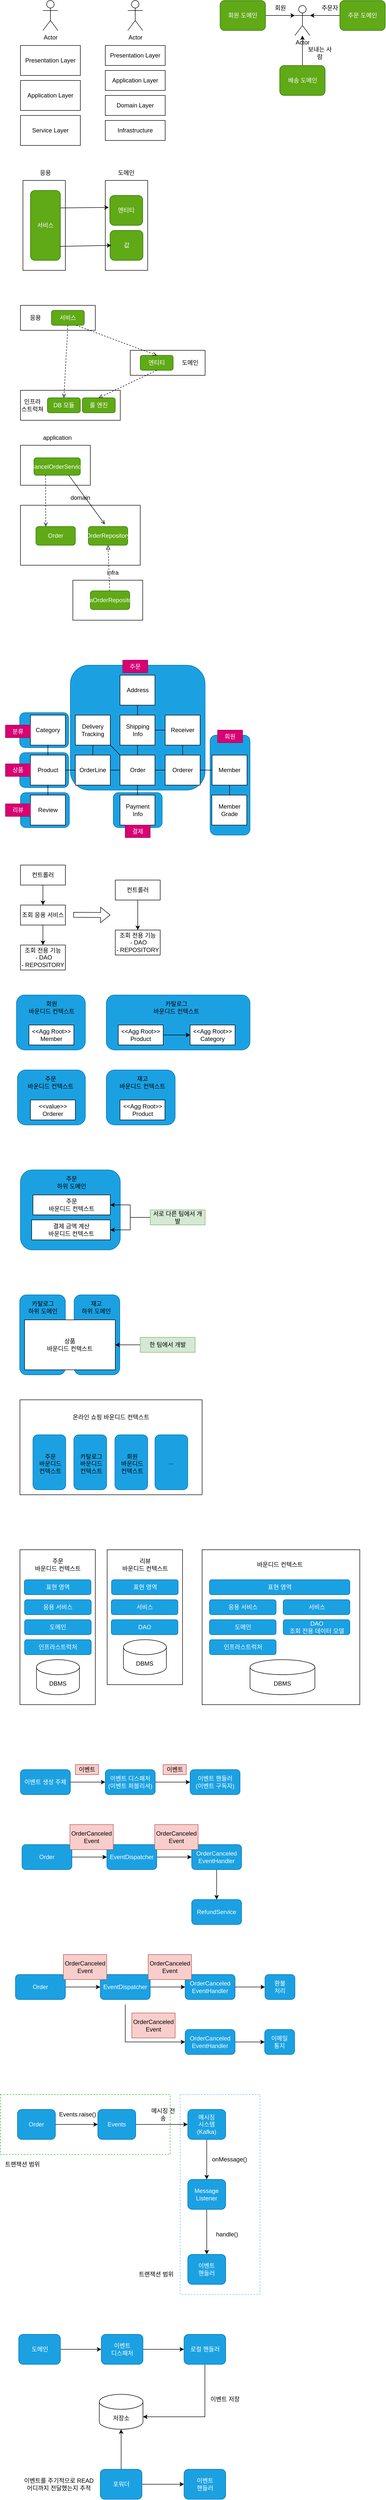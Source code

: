 <mxfile version="21.6.8" type="github">
  <diagram name="페이지-1" id="Y4-RYcunbu9aRbEV_naR">
    <mxGraphModel dx="748" dy="689" grid="1" gridSize="10" guides="1" tooltips="1" connect="1" arrows="1" fold="1" page="1" pageScale="1" pageWidth="827" pageHeight="1169" math="0" shadow="0">
      <root>
        <mxCell id="0" />
        <mxCell id="1" parent="0" />
        <mxCell id="_smx-A8lJI-glC0TWi5C-74" value="" style="rounded=1;whiteSpace=wrap;html=1;fillColor=#1ba1e2;fontColor=#ffffff;strokeColor=#006EAF;" parent="1" vertex="1">
          <mxGeometry x="50" y="1625" width="98" height="70" as="geometry" />
        </mxCell>
        <mxCell id="_smx-A8lJI-glC0TWi5C-73" value="" style="rounded=1;whiteSpace=wrap;html=1;fillColor=#1ba1e2;fontColor=#ffffff;strokeColor=#006EAF;" parent="1" vertex="1">
          <mxGeometry x="48.5" y="1545" width="98" height="70" as="geometry" />
        </mxCell>
        <mxCell id="_smx-A8lJI-glC0TWi5C-72" value="" style="rounded=1;whiteSpace=wrap;html=1;fillColor=#1ba1e2;fontColor=#ffffff;strokeColor=#006EAF;" parent="1" vertex="1">
          <mxGeometry x="48.5" y="1465" width="98" height="70" as="geometry" />
        </mxCell>
        <mxCell id="_smx-A8lJI-glC0TWi5C-71" value="" style="rounded=1;whiteSpace=wrap;html=1;fillColor=#1ba1e2;fontColor=#ffffff;strokeColor=#006EAF;" parent="1" vertex="1">
          <mxGeometry x="236" y="1625" width="98" height="70" as="geometry" />
        </mxCell>
        <mxCell id="_smx-A8lJI-glC0TWi5C-70" value="" style="rounded=1;whiteSpace=wrap;html=1;fillColor=#1ba1e2;fontColor=#ffffff;strokeColor=#006EAF;" parent="1" vertex="1">
          <mxGeometry x="430" y="1510" width="80" height="200" as="geometry" />
        </mxCell>
        <mxCell id="QpR7jnTuusSYjtvRaTHo-1" value="Presentation Layer" style="rounded=0;whiteSpace=wrap;html=1;" parent="1" vertex="1">
          <mxGeometry x="50" y="130" width="120" height="60" as="geometry" />
        </mxCell>
        <mxCell id="QpR7jnTuusSYjtvRaTHo-2" value="Application Layer" style="rounded=0;whiteSpace=wrap;html=1;" parent="1" vertex="1">
          <mxGeometry x="50" y="200" width="120" height="60" as="geometry" />
        </mxCell>
        <mxCell id="QpR7jnTuusSYjtvRaTHo-3" value="Service Layer" style="rounded=0;whiteSpace=wrap;html=1;" parent="1" vertex="1">
          <mxGeometry x="50" y="270" width="120" height="60" as="geometry" />
        </mxCell>
        <mxCell id="QpR7jnTuusSYjtvRaTHo-5" value="Actor" style="shape=umlActor;verticalLabelPosition=bottom;verticalAlign=top;html=1;outlineConnect=0;" parent="1" vertex="1">
          <mxGeometry x="95" y="40" width="30" height="60" as="geometry" />
        </mxCell>
        <mxCell id="QpR7jnTuusSYjtvRaTHo-8" value="Presentation Layer" style="rounded=0;whiteSpace=wrap;html=1;" parent="1" vertex="1">
          <mxGeometry x="220" y="130" width="120" height="40" as="geometry" />
        </mxCell>
        <mxCell id="QpR7jnTuusSYjtvRaTHo-9" value="Application Layer" style="rounded=0;whiteSpace=wrap;html=1;" parent="1" vertex="1">
          <mxGeometry x="220" y="180" width="120" height="40" as="geometry" />
        </mxCell>
        <mxCell id="QpR7jnTuusSYjtvRaTHo-10" value="Domain Layer" style="rounded=0;whiteSpace=wrap;html=1;" parent="1" vertex="1">
          <mxGeometry x="220" y="230" width="120" height="40" as="geometry" />
        </mxCell>
        <mxCell id="QpR7jnTuusSYjtvRaTHo-12" value="Actor" style="shape=umlActor;verticalLabelPosition=bottom;verticalAlign=top;html=1;outlineConnect=0;" parent="1" vertex="1">
          <mxGeometry x="265" y="40" width="30" height="60" as="geometry" />
        </mxCell>
        <mxCell id="QpR7jnTuusSYjtvRaTHo-13" value="Infrastructure" style="rounded=0;whiteSpace=wrap;html=1;" parent="1" vertex="1">
          <mxGeometry x="220" y="280" width="120" height="40" as="geometry" />
        </mxCell>
        <mxCell id="_smx-A8lJI-glC0TWi5C-1" value="" style="rounded=0;whiteSpace=wrap;html=1;" parent="1" vertex="1">
          <mxGeometry x="55" y="400" width="85" height="180" as="geometry" />
        </mxCell>
        <mxCell id="_smx-A8lJI-glC0TWi5C-2" value="" style="rounded=0;whiteSpace=wrap;html=1;" parent="1" vertex="1">
          <mxGeometry x="220" y="400" width="85" height="180" as="geometry" />
        </mxCell>
        <mxCell id="_smx-A8lJI-glC0TWi5C-3" value="서비스" style="rounded=1;whiteSpace=wrap;html=1;fillColor=#60a917;fontColor=#ffffff;strokeColor=#2D7600;" parent="1" vertex="1">
          <mxGeometry x="70" y="420" width="60" height="140" as="geometry" />
        </mxCell>
        <mxCell id="_smx-A8lJI-glC0TWi5C-4" value="엔티티" style="rounded=1;whiteSpace=wrap;html=1;fillColor=#60a917;fontColor=#ffffff;strokeColor=#2D7600;" parent="1" vertex="1">
          <mxGeometry x="229" y="430" width="66" height="60" as="geometry" />
        </mxCell>
        <mxCell id="_smx-A8lJI-glC0TWi5C-5" value="값" style="rounded=1;whiteSpace=wrap;html=1;fillColor=#60a917;fontColor=#ffffff;strokeColor=#2D7600;" parent="1" vertex="1">
          <mxGeometry x="229.5" y="500" width="66" height="60" as="geometry" />
        </mxCell>
        <mxCell id="_smx-A8lJI-glC0TWi5C-6" value="응용" style="text;html=1;strokeColor=none;fillColor=none;align=center;verticalAlign=middle;whiteSpace=wrap;rounded=0;" parent="1" vertex="1">
          <mxGeometry x="70" y="370" width="60" height="30" as="geometry" />
        </mxCell>
        <mxCell id="_smx-A8lJI-glC0TWi5C-7" value="도메인" style="text;html=1;strokeColor=none;fillColor=none;align=center;verticalAlign=middle;whiteSpace=wrap;rounded=0;" parent="1" vertex="1">
          <mxGeometry x="232" y="370" width="60" height="30" as="geometry" />
        </mxCell>
        <mxCell id="_smx-A8lJI-glC0TWi5C-8" value="" style="endArrow=classic;html=1;rounded=0;exitX=1;exitY=0.25;exitDx=0;exitDy=0;entryX=-0.03;entryY=0.4;entryDx=0;entryDy=0;entryPerimeter=0;" parent="1" source="_smx-A8lJI-glC0TWi5C-3" target="_smx-A8lJI-glC0TWi5C-4" edge="1">
          <mxGeometry width="50" height="50" relative="1" as="geometry">
            <mxPoint x="360" y="420" as="sourcePoint" />
            <mxPoint x="410" y="370" as="targetPoint" />
          </mxGeometry>
        </mxCell>
        <mxCell id="_smx-A8lJI-glC0TWi5C-9" value="" style="endArrow=classic;html=1;rounded=0;exitX=0.983;exitY=0.8;exitDx=0;exitDy=0;entryX=-0.03;entryY=0.4;entryDx=0;entryDy=0;entryPerimeter=0;exitPerimeter=0;" parent="1" source="_smx-A8lJI-glC0TWi5C-3" edge="1">
          <mxGeometry width="50" height="50" relative="1" as="geometry">
            <mxPoint x="135" y="531" as="sourcePoint" />
            <mxPoint x="232" y="530" as="targetPoint" />
          </mxGeometry>
        </mxCell>
        <mxCell id="_smx-A8lJI-glC0TWi5C-10" value="" style="rounded=0;whiteSpace=wrap;html=1;" parent="1" vertex="1">
          <mxGeometry x="50" y="650" width="150" height="50" as="geometry" />
        </mxCell>
        <mxCell id="_smx-A8lJI-glC0TWi5C-11" value="" style="rounded=0;whiteSpace=wrap;html=1;" parent="1" vertex="1">
          <mxGeometry x="270" y="740" width="150" height="50" as="geometry" />
        </mxCell>
        <mxCell id="_smx-A8lJI-glC0TWi5C-12" value="" style="rounded=0;whiteSpace=wrap;html=1;" parent="1" vertex="1">
          <mxGeometry x="50" y="820" width="200" height="60" as="geometry" />
        </mxCell>
        <mxCell id="_smx-A8lJI-glC0TWi5C-13" value="서비스" style="rounded=1;whiteSpace=wrap;html=1;fillColor=#60a917;fontColor=#ffffff;strokeColor=#2D7600;" parent="1" vertex="1">
          <mxGeometry x="112" y="660" width="66" height="30" as="geometry" />
        </mxCell>
        <mxCell id="_smx-A8lJI-glC0TWi5C-14" value="엔티티" style="rounded=1;whiteSpace=wrap;html=1;fillColor=#60a917;fontColor=#ffffff;strokeColor=#2D7600;" parent="1" vertex="1">
          <mxGeometry x="290" y="750" width="66" height="30" as="geometry" />
        </mxCell>
        <mxCell id="_smx-A8lJI-glC0TWi5C-15" value="DB 모듈" style="rounded=1;whiteSpace=wrap;html=1;fillColor=#60a917;fontColor=#ffffff;strokeColor=#2D7600;" parent="1" vertex="1">
          <mxGeometry x="104" y="835" width="66" height="30" as="geometry" />
        </mxCell>
        <mxCell id="_smx-A8lJI-glC0TWi5C-16" value="룰 엔진" style="rounded=1;whiteSpace=wrap;html=1;fillColor=#60a917;fontColor=#ffffff;strokeColor=#2D7600;" parent="1" vertex="1">
          <mxGeometry x="174" y="835" width="66" height="30" as="geometry" />
        </mxCell>
        <mxCell id="_smx-A8lJI-glC0TWi5C-17" value="응용" style="text;html=1;strokeColor=none;fillColor=none;align=center;verticalAlign=middle;whiteSpace=wrap;rounded=0;" parent="1" vertex="1">
          <mxGeometry x="50" y="660" width="60" height="30" as="geometry" />
        </mxCell>
        <mxCell id="_smx-A8lJI-glC0TWi5C-18" value="도메인" style="text;html=1;strokeColor=none;fillColor=none;align=center;verticalAlign=middle;whiteSpace=wrap;rounded=0;" parent="1" vertex="1">
          <mxGeometry x="360" y="750" width="60" height="30" as="geometry" />
        </mxCell>
        <mxCell id="_smx-A8lJI-glC0TWi5C-19" value="인프라&lt;br&gt;스트럭쳐" style="text;html=1;strokeColor=none;fillColor=none;align=center;verticalAlign=middle;whiteSpace=wrap;rounded=0;" parent="1" vertex="1">
          <mxGeometry x="44" y="835" width="60" height="30" as="geometry" />
        </mxCell>
        <mxCell id="_smx-A8lJI-glC0TWi5C-20" value="" style="endArrow=open;html=1;rounded=0;entryX=0.5;entryY=0;entryDx=0;entryDy=0;exitX=0.5;exitY=1;exitDx=0;exitDy=0;dashed=1;endFill=0;" parent="1" source="_smx-A8lJI-glC0TWi5C-13" target="_smx-A8lJI-glC0TWi5C-15" edge="1">
          <mxGeometry width="50" height="50" relative="1" as="geometry">
            <mxPoint x="360" y="670" as="sourcePoint" />
            <mxPoint x="410" y="620" as="targetPoint" />
          </mxGeometry>
        </mxCell>
        <mxCell id="_smx-A8lJI-glC0TWi5C-21" value="" style="endArrow=open;html=1;rounded=0;entryX=0.5;entryY=0;entryDx=0;entryDy=0;exitX=0.75;exitY=1;exitDx=0;exitDy=0;dashed=1;endFill=0;" parent="1" source="_smx-A8lJI-glC0TWi5C-13" target="_smx-A8lJI-glC0TWi5C-14" edge="1">
          <mxGeometry width="50" height="50" relative="1" as="geometry">
            <mxPoint x="155" y="700" as="sourcePoint" />
            <mxPoint x="147" y="845" as="targetPoint" />
          </mxGeometry>
        </mxCell>
        <mxCell id="_smx-A8lJI-glC0TWi5C-22" value="" style="endArrow=open;html=1;rounded=0;entryX=0.5;entryY=0;entryDx=0;entryDy=0;exitX=0.5;exitY=1;exitDx=0;exitDy=0;dashed=1;endFill=0;" parent="1" source="_smx-A8lJI-glC0TWi5C-14" target="_smx-A8lJI-glC0TWi5C-16" edge="1">
          <mxGeometry width="50" height="50" relative="1" as="geometry">
            <mxPoint x="172" y="700" as="sourcePoint" />
            <mxPoint x="333" y="760" as="targetPoint" />
          </mxGeometry>
        </mxCell>
        <mxCell id="_smx-A8lJI-glC0TWi5C-23" value="" style="rounded=0;whiteSpace=wrap;html=1;" parent="1" vertex="1">
          <mxGeometry x="50" y="930" width="140" height="80" as="geometry" />
        </mxCell>
        <mxCell id="_smx-A8lJI-glC0TWi5C-24" value="" style="rounded=0;whiteSpace=wrap;html=1;" parent="1" vertex="1">
          <mxGeometry x="50" y="1050" width="240" height="120" as="geometry" />
        </mxCell>
        <mxCell id="_smx-A8lJI-glC0TWi5C-25" value="" style="rounded=0;whiteSpace=wrap;html=1;" parent="1" vertex="1">
          <mxGeometry x="155" y="1200" width="140" height="80" as="geometry" />
        </mxCell>
        <mxCell id="_smx-A8lJI-glC0TWi5C-26" value="CancelOrderService" style="rounded=1;whiteSpace=wrap;html=1;fillColor=#60a917;fontColor=#ffffff;strokeColor=#2D7600;" parent="1" vertex="1">
          <mxGeometry x="77" y="955" width="93" height="35" as="geometry" />
        </mxCell>
        <mxCell id="_smx-A8lJI-glC0TWi5C-27" value="Order" style="rounded=1;whiteSpace=wrap;html=1;fillColor=#60a917;fontColor=#ffffff;strokeColor=#2D7600;" parent="1" vertex="1">
          <mxGeometry x="81" y="1092.5" width="79" height="37.5" as="geometry" />
        </mxCell>
        <mxCell id="_smx-A8lJI-glC0TWi5C-28" value="OrderRepository" style="rounded=1;whiteSpace=wrap;html=1;fillColor=#60a917;fontColor=#ffffff;strokeColor=#2D7600;" parent="1" vertex="1">
          <mxGeometry x="186" y="1092.5" width="79" height="37.5" as="geometry" />
        </mxCell>
        <mxCell id="_smx-A8lJI-glC0TWi5C-29" value="JpaOrderRepository" style="rounded=1;whiteSpace=wrap;html=1;fillColor=#60a917;fontColor=#ffffff;strokeColor=#2D7600;" parent="1" vertex="1">
          <mxGeometry x="190" y="1221.25" width="79" height="37.5" as="geometry" />
        </mxCell>
        <mxCell id="_smx-A8lJI-glC0TWi5C-30" value="application" style="text;html=1;strokeColor=none;fillColor=none;align=center;verticalAlign=middle;whiteSpace=wrap;rounded=0;" parent="1" vertex="1">
          <mxGeometry x="93.5" y="900" width="60" height="30" as="geometry" />
        </mxCell>
        <mxCell id="_smx-A8lJI-glC0TWi5C-69" value="" style="rounded=1;whiteSpace=wrap;html=1;fillColor=#1ba1e2;fontColor=#ffffff;strokeColor=#006EAF;" parent="1" vertex="1">
          <mxGeometry x="150" y="1370" width="270" height="250" as="geometry" />
        </mxCell>
        <mxCell id="_smx-A8lJI-glC0TWi5C-31" value="domain" style="text;html=1;strokeColor=none;fillColor=none;align=center;verticalAlign=middle;whiteSpace=wrap;rounded=0;" parent="1" vertex="1">
          <mxGeometry x="140" y="1020" width="60" height="30" as="geometry" />
        </mxCell>
        <mxCell id="_smx-A8lJI-glC0TWi5C-32" value="infra" style="text;html=1;strokeColor=none;fillColor=none;align=center;verticalAlign=middle;whiteSpace=wrap;rounded=0;" parent="1" vertex="1">
          <mxGeometry x="205" y="1170" width="60" height="30" as="geometry" />
        </mxCell>
        <mxCell id="_smx-A8lJI-glC0TWi5C-33" value="" style="endArrow=open;html=1;rounded=0;entryX=0.25;entryY=0;entryDx=0;entryDy=0;exitX=0.25;exitY=1;exitDx=0;exitDy=0;dashed=1;endFill=0;" parent="1" source="_smx-A8lJI-glC0TWi5C-26" target="_smx-A8lJI-glC0TWi5C-27" edge="1">
          <mxGeometry width="50" height="50" relative="1" as="geometry">
            <mxPoint x="420" y="1025" as="sourcePoint" />
            <mxPoint x="412" y="1170" as="targetPoint" />
          </mxGeometry>
        </mxCell>
        <mxCell id="_smx-A8lJI-glC0TWi5C-34" value="" style="endArrow=open;html=1;rounded=0;entryX=0.418;entryY=-0.12;entryDx=0;entryDy=0;exitX=0.75;exitY=1;exitDx=0;exitDy=0;entryPerimeter=0;endFill=0;" parent="1" source="_smx-A8lJI-glC0TWi5C-26" target="_smx-A8lJI-glC0TWi5C-28" edge="1">
          <mxGeometry width="50" height="50" relative="1" as="geometry">
            <mxPoint x="110" y="1000" as="sourcePoint" />
            <mxPoint x="111" y="1103" as="targetPoint" />
          </mxGeometry>
        </mxCell>
        <mxCell id="_smx-A8lJI-glC0TWi5C-35" value="" style="endArrow=block;html=1;rounded=0;endFill=0;entryX=0.5;entryY=1;entryDx=0;entryDy=0;dashed=1;" parent="1" source="_smx-A8lJI-glC0TWi5C-29" target="_smx-A8lJI-glC0TWi5C-28" edge="1">
          <mxGeometry width="50" height="50" relative="1" as="geometry">
            <mxPoint x="157" y="1000" as="sourcePoint" />
            <mxPoint x="360" y="1140" as="targetPoint" />
          </mxGeometry>
        </mxCell>
        <mxCell id="_smx-A8lJI-glC0TWi5C-52" style="edgeStyle=orthogonalEdgeStyle;rounded=0;orthogonalLoop=1;jettySize=auto;html=1;endArrow=none;endFill=0;" parent="1" source="_smx-A8lJI-glC0TWi5C-36" target="_smx-A8lJI-glC0TWi5C-37" edge="1">
          <mxGeometry relative="1" as="geometry" />
        </mxCell>
        <mxCell id="_smx-A8lJI-glC0TWi5C-36" value="Category" style="rounded=0;whiteSpace=wrap;html=1;" parent="1" vertex="1">
          <mxGeometry x="70" y="1470" width="70" height="60" as="geometry" />
        </mxCell>
        <mxCell id="_smx-A8lJI-glC0TWi5C-53" style="edgeStyle=orthogonalEdgeStyle;rounded=0;orthogonalLoop=1;jettySize=auto;html=1;endArrow=none;endFill=0;" parent="1" source="_smx-A8lJI-glC0TWi5C-37" target="_smx-A8lJI-glC0TWi5C-38" edge="1">
          <mxGeometry relative="1" as="geometry" />
        </mxCell>
        <mxCell id="_smx-A8lJI-glC0TWi5C-63" style="edgeStyle=orthogonalEdgeStyle;rounded=0;orthogonalLoop=1;jettySize=auto;html=1;endArrow=none;endFill=0;" parent="1" source="_smx-A8lJI-glC0TWi5C-37" target="_smx-A8lJI-glC0TWi5C-40" edge="1">
          <mxGeometry relative="1" as="geometry" />
        </mxCell>
        <mxCell id="_smx-A8lJI-glC0TWi5C-37" value="Product" style="rounded=0;whiteSpace=wrap;html=1;" parent="1" vertex="1">
          <mxGeometry x="70" y="1550" width="70" height="60" as="geometry" />
        </mxCell>
        <mxCell id="_smx-A8lJI-glC0TWi5C-38" value="Review" style="rounded=0;whiteSpace=wrap;html=1;" parent="1" vertex="1">
          <mxGeometry x="70" y="1630" width="70" height="60" as="geometry" />
        </mxCell>
        <mxCell id="_smx-A8lJI-glC0TWi5C-64" style="edgeStyle=orthogonalEdgeStyle;rounded=0;orthogonalLoop=1;jettySize=auto;html=1;endArrow=none;endFill=0;" parent="1" source="_smx-A8lJI-glC0TWi5C-40" target="_smx-A8lJI-glC0TWi5C-43" edge="1">
          <mxGeometry relative="1" as="geometry" />
        </mxCell>
        <mxCell id="_smx-A8lJI-glC0TWi5C-40" value="OrderLine" style="rounded=0;whiteSpace=wrap;html=1;" parent="1" vertex="1">
          <mxGeometry x="160" y="1550" width="70" height="60" as="geometry" />
        </mxCell>
        <mxCell id="_smx-A8lJI-glC0TWi5C-60" style="edgeStyle=orthogonalEdgeStyle;rounded=0;orthogonalLoop=1;jettySize=auto;html=1;endArrow=none;endFill=0;" parent="1" source="_smx-A8lJI-glC0TWi5C-41" target="_smx-A8lJI-glC0TWi5C-40" edge="1">
          <mxGeometry relative="1" as="geometry" />
        </mxCell>
        <mxCell id="_smx-A8lJI-glC0TWi5C-61" style="rounded=0;orthogonalLoop=1;jettySize=auto;html=1;entryX=0;entryY=0;entryDx=0;entryDy=0;exitX=1;exitY=1;exitDx=0;exitDy=0;endArrow=none;endFill=0;" parent="1" source="_smx-A8lJI-glC0TWi5C-41" target="_smx-A8lJI-glC0TWi5C-43" edge="1">
          <mxGeometry relative="1" as="geometry" />
        </mxCell>
        <mxCell id="_smx-A8lJI-glC0TWi5C-41" value="Delivery&lt;br&gt;Tracking" style="rounded=0;whiteSpace=wrap;html=1;" parent="1" vertex="1">
          <mxGeometry x="160" y="1470" width="70" height="60" as="geometry" />
        </mxCell>
        <mxCell id="_smx-A8lJI-glC0TWi5C-57" style="edgeStyle=orthogonalEdgeStyle;rounded=0;orthogonalLoop=1;jettySize=auto;html=1;entryX=0;entryY=0.5;entryDx=0;entryDy=0;endArrow=none;endFill=0;" parent="1" source="_smx-A8lJI-glC0TWi5C-42" target="_smx-A8lJI-glC0TWi5C-46" edge="1">
          <mxGeometry relative="1" as="geometry" />
        </mxCell>
        <mxCell id="_smx-A8lJI-glC0TWi5C-58" style="edgeStyle=orthogonalEdgeStyle;rounded=0;orthogonalLoop=1;jettySize=auto;html=1;entryX=0.5;entryY=0;entryDx=0;entryDy=0;endArrow=none;endFill=0;" parent="1" source="_smx-A8lJI-glC0TWi5C-42" target="_smx-A8lJI-glC0TWi5C-43" edge="1">
          <mxGeometry relative="1" as="geometry" />
        </mxCell>
        <mxCell id="_smx-A8lJI-glC0TWi5C-42" value="Shipping&lt;br&gt;Info" style="rounded=0;whiteSpace=wrap;html=1;" parent="1" vertex="1">
          <mxGeometry x="249.5" y="1470" width="70" height="60" as="geometry" />
        </mxCell>
        <mxCell id="_smx-A8lJI-glC0TWi5C-54" style="edgeStyle=orthogonalEdgeStyle;rounded=0;orthogonalLoop=1;jettySize=auto;html=1;endArrow=none;endFill=0;" parent="1" source="_smx-A8lJI-glC0TWi5C-43" target="_smx-A8lJI-glC0TWi5C-44" edge="1">
          <mxGeometry relative="1" as="geometry" />
        </mxCell>
        <mxCell id="_smx-A8lJI-glC0TWi5C-55" style="edgeStyle=orthogonalEdgeStyle;rounded=0;orthogonalLoop=1;jettySize=auto;html=1;entryX=0;entryY=0.5;entryDx=0;entryDy=0;endArrow=none;endFill=0;" parent="1" source="_smx-A8lJI-glC0TWi5C-43" target="_smx-A8lJI-glC0TWi5C-47" edge="1">
          <mxGeometry relative="1" as="geometry" />
        </mxCell>
        <mxCell id="_smx-A8lJI-glC0TWi5C-43" value="Order" style="rounded=0;whiteSpace=wrap;html=1;" parent="1" vertex="1">
          <mxGeometry x="249.5" y="1550" width="70" height="60" as="geometry" />
        </mxCell>
        <mxCell id="_smx-A8lJI-glC0TWi5C-44" value="Payment&lt;br&gt;Info" style="rounded=0;whiteSpace=wrap;html=1;" parent="1" vertex="1">
          <mxGeometry x="249.5" y="1630" width="70" height="60" as="geometry" />
        </mxCell>
        <mxCell id="_smx-A8lJI-glC0TWi5C-59" style="edgeStyle=orthogonalEdgeStyle;rounded=0;orthogonalLoop=1;jettySize=auto;html=1;entryX=0.5;entryY=0;entryDx=0;entryDy=0;endArrow=none;endFill=0;" parent="1" source="_smx-A8lJI-glC0TWi5C-45" target="_smx-A8lJI-glC0TWi5C-42" edge="1">
          <mxGeometry relative="1" as="geometry" />
        </mxCell>
        <mxCell id="_smx-A8lJI-glC0TWi5C-45" value="Address" style="rounded=0;whiteSpace=wrap;html=1;" parent="1" vertex="1">
          <mxGeometry x="249.5" y="1390" width="70" height="60" as="geometry" />
        </mxCell>
        <mxCell id="_smx-A8lJI-glC0TWi5C-56" style="edgeStyle=orthogonalEdgeStyle;rounded=0;orthogonalLoop=1;jettySize=auto;html=1;entryX=0.5;entryY=0;entryDx=0;entryDy=0;endArrow=none;endFill=0;" parent="1" source="_smx-A8lJI-glC0TWi5C-46" target="_smx-A8lJI-glC0TWi5C-47" edge="1">
          <mxGeometry relative="1" as="geometry" />
        </mxCell>
        <mxCell id="_smx-A8lJI-glC0TWi5C-46" value="Receiver" style="rounded=0;whiteSpace=wrap;html=1;" parent="1" vertex="1">
          <mxGeometry x="340" y="1470" width="70" height="60" as="geometry" />
        </mxCell>
        <mxCell id="_smx-A8lJI-glC0TWi5C-65" style="edgeStyle=orthogonalEdgeStyle;rounded=0;orthogonalLoop=1;jettySize=auto;html=1;entryX=0;entryY=0.5;entryDx=0;entryDy=0;endArrow=none;endFill=0;" parent="1" source="_smx-A8lJI-glC0TWi5C-47" target="_smx-A8lJI-glC0TWi5C-48" edge="1">
          <mxGeometry relative="1" as="geometry" />
        </mxCell>
        <mxCell id="_smx-A8lJI-glC0TWi5C-47" value="Orderer" style="rounded=0;whiteSpace=wrap;html=1;" parent="1" vertex="1">
          <mxGeometry x="340" y="1550" width="70" height="60" as="geometry" />
        </mxCell>
        <mxCell id="_smx-A8lJI-glC0TWi5C-66" style="edgeStyle=orthogonalEdgeStyle;rounded=0;orthogonalLoop=1;jettySize=auto;html=1;entryX=0.5;entryY=0;entryDx=0;entryDy=0;endArrow=none;endFill=0;" parent="1" source="_smx-A8lJI-glC0TWi5C-48" target="_smx-A8lJI-glC0TWi5C-49" edge="1">
          <mxGeometry relative="1" as="geometry" />
        </mxCell>
        <mxCell id="_smx-A8lJI-glC0TWi5C-48" value="Member" style="rounded=0;whiteSpace=wrap;html=1;" parent="1" vertex="1">
          <mxGeometry x="434" y="1550" width="70" height="60" as="geometry" />
        </mxCell>
        <mxCell id="_smx-A8lJI-glC0TWi5C-49" value="Member&lt;br&gt;Grade" style="rounded=0;whiteSpace=wrap;html=1;" parent="1" vertex="1">
          <mxGeometry x="433.5" y="1630" width="70" height="60" as="geometry" />
        </mxCell>
        <mxCell id="_smx-A8lJI-glC0TWi5C-75" value="주문" style="text;html=1;strokeColor=#A50040;fillColor=#d80073;align=center;verticalAlign=middle;whiteSpace=wrap;rounded=0;fontColor=#ffffff;" parent="1" vertex="1">
          <mxGeometry x="255" y="1360" width="50" height="25" as="geometry" />
        </mxCell>
        <mxCell id="_smx-A8lJI-glC0TWi5C-76" value="회원" style="text;html=1;strokeColor=#A50040;fillColor=#d80073;align=center;verticalAlign=middle;whiteSpace=wrap;rounded=0;fontColor=#ffffff;" parent="1" vertex="1">
          <mxGeometry x="445" y="1500" width="50" height="25" as="geometry" />
        </mxCell>
        <mxCell id="_smx-A8lJI-glC0TWi5C-77" value="분류" style="text;html=1;strokeColor=#A50040;fillColor=#d80073;align=center;verticalAlign=middle;whiteSpace=wrap;rounded=0;fontColor=#ffffff;" parent="1" vertex="1">
          <mxGeometry x="20" y="1490" width="50" height="25" as="geometry" />
        </mxCell>
        <mxCell id="_smx-A8lJI-glC0TWi5C-78" value="상품" style="text;html=1;strokeColor=#A50040;fillColor=#d80073;align=center;verticalAlign=middle;whiteSpace=wrap;rounded=0;fontColor=#ffffff;" parent="1" vertex="1">
          <mxGeometry x="20" y="1567.5" width="50" height="25" as="geometry" />
        </mxCell>
        <mxCell id="_smx-A8lJI-glC0TWi5C-80" value="리뷰" style="text;html=1;strokeColor=#A50040;fillColor=#d80073;align=center;verticalAlign=middle;whiteSpace=wrap;rounded=0;fontColor=#ffffff;" parent="1" vertex="1">
          <mxGeometry x="20" y="1647.5" width="50" height="25" as="geometry" />
        </mxCell>
        <mxCell id="_smx-A8lJI-glC0TWi5C-81" value="결제" style="text;html=1;strokeColor=#A50040;fillColor=#d80073;align=center;verticalAlign=middle;whiteSpace=wrap;rounded=0;fontColor=#ffffff;" parent="1" vertex="1">
          <mxGeometry x="260" y="1690" width="50" height="25" as="geometry" />
        </mxCell>
        <mxCell id="-84DrhppB6eFI0bf-o7Q-6" style="edgeStyle=orthogonalEdgeStyle;rounded=0;orthogonalLoop=1;jettySize=auto;html=1;entryX=0.5;entryY=0;entryDx=0;entryDy=0;" parent="1" source="-84DrhppB6eFI0bf-o7Q-1" target="-84DrhppB6eFI0bf-o7Q-2" edge="1">
          <mxGeometry relative="1" as="geometry" />
        </mxCell>
        <mxCell id="-84DrhppB6eFI0bf-o7Q-1" value="컨트롤러" style="rounded=0;whiteSpace=wrap;html=1;" parent="1" vertex="1">
          <mxGeometry x="50" y="1770" width="90" height="40" as="geometry" />
        </mxCell>
        <mxCell id="-84DrhppB6eFI0bf-o7Q-7" style="edgeStyle=orthogonalEdgeStyle;rounded=0;orthogonalLoop=1;jettySize=auto;html=1;" parent="1" source="-84DrhppB6eFI0bf-o7Q-2" target="-84DrhppB6eFI0bf-o7Q-3" edge="1">
          <mxGeometry relative="1" as="geometry" />
        </mxCell>
        <mxCell id="-84DrhppB6eFI0bf-o7Q-2" value="조회 응용 서비스" style="rounded=0;whiteSpace=wrap;html=1;" parent="1" vertex="1">
          <mxGeometry x="50" y="1850" width="90" height="40" as="geometry" />
        </mxCell>
        <mxCell id="-84DrhppB6eFI0bf-o7Q-3" value="조회 전용 기능&lt;br&gt;&amp;nbsp;- DAO&lt;br&gt;- REPOSITORY" style="rounded=0;whiteSpace=wrap;html=1;" parent="1" vertex="1">
          <mxGeometry x="50" y="1930" width="90" height="50" as="geometry" />
        </mxCell>
        <mxCell id="-84DrhppB6eFI0bf-o7Q-13" style="edgeStyle=orthogonalEdgeStyle;rounded=0;orthogonalLoop=1;jettySize=auto;html=1;" parent="1" source="-84DrhppB6eFI0bf-o7Q-11" target="-84DrhppB6eFI0bf-o7Q-12" edge="1">
          <mxGeometry relative="1" as="geometry" />
        </mxCell>
        <mxCell id="-84DrhppB6eFI0bf-o7Q-11" value="컨트롤러" style="rounded=0;whiteSpace=wrap;html=1;" parent="1" vertex="1">
          <mxGeometry x="240" y="1800" width="90" height="40" as="geometry" />
        </mxCell>
        <mxCell id="-84DrhppB6eFI0bf-o7Q-12" value="조회 전용 기능&lt;br&gt;&amp;nbsp;- DAO&lt;br&gt;- REPOSITORY" style="rounded=0;whiteSpace=wrap;html=1;" parent="1" vertex="1">
          <mxGeometry x="240" y="1900" width="90" height="50" as="geometry" />
        </mxCell>
        <mxCell id="-84DrhppB6eFI0bf-o7Q-14" value="" style="shape=flexArrow;endArrow=classic;html=1;rounded=0;" parent="1" edge="1">
          <mxGeometry width="50" height="50" relative="1" as="geometry">
            <mxPoint x="156" y="1869.5" as="sourcePoint" />
            <mxPoint x="230" y="1870" as="targetPoint" />
          </mxGeometry>
        </mxCell>
        <mxCell id="1VwFPS25N1D_1iXiYj8S-1" value="" style="rounded=1;whiteSpace=wrap;html=1;fillColor=#1ba1e2;fontColor=#ffffff;strokeColor=#006EAF;" parent="1" vertex="1">
          <mxGeometry x="42" y="2030" width="138" height="110" as="geometry" />
        </mxCell>
        <mxCell id="1VwFPS25N1D_1iXiYj8S-2" value="" style="rounded=1;whiteSpace=wrap;html=1;fillColor=#1ba1e2;fontColor=#ffffff;strokeColor=#006EAF;" parent="1" vertex="1">
          <mxGeometry x="222" y="2030" width="288" height="110" as="geometry" />
        </mxCell>
        <mxCell id="1VwFPS25N1D_1iXiYj8S-3" value="" style="rounded=1;whiteSpace=wrap;html=1;fillColor=#1ba1e2;fontColor=#ffffff;strokeColor=#006EAF;" parent="1" vertex="1">
          <mxGeometry x="44" y="2180" width="136" height="110" as="geometry" />
        </mxCell>
        <mxCell id="1VwFPS25N1D_1iXiYj8S-4" value="" style="rounded=1;whiteSpace=wrap;html=1;fillColor=#1ba1e2;fontColor=#ffffff;strokeColor=#006EAF;" parent="1" vertex="1">
          <mxGeometry x="222" y="2180" width="138" height="110" as="geometry" />
        </mxCell>
        <mxCell id="1VwFPS25N1D_1iXiYj8S-5" value="&amp;lt;&amp;lt;Agg Root&amp;gt;&amp;gt;&lt;br&gt;Member" style="rounded=0;whiteSpace=wrap;html=1;" parent="1" vertex="1">
          <mxGeometry x="67" y="2090" width="90" height="40" as="geometry" />
        </mxCell>
        <mxCell id="1VwFPS25N1D_1iXiYj8S-6" value="&amp;lt;&amp;lt;value&amp;gt;&amp;gt;&lt;br&gt;Orderer" style="rounded=0;whiteSpace=wrap;html=1;" parent="1" vertex="1">
          <mxGeometry x="70" y="2240" width="90" height="40" as="geometry" />
        </mxCell>
        <mxCell id="1VwFPS25N1D_1iXiYj8S-7" value="&amp;lt;&amp;lt;Agg Root&amp;gt;&amp;gt;&lt;br&gt;Product" style="rounded=0;whiteSpace=wrap;html=1;" parent="1" vertex="1">
          <mxGeometry x="249.5" y="2240" width="90" height="40" as="geometry" />
        </mxCell>
        <mxCell id="1VwFPS25N1D_1iXiYj8S-10" style="edgeStyle=orthogonalEdgeStyle;rounded=0;orthogonalLoop=1;jettySize=auto;html=1;" parent="1" source="1VwFPS25N1D_1iXiYj8S-8" target="1VwFPS25N1D_1iXiYj8S-9" edge="1">
          <mxGeometry relative="1" as="geometry" />
        </mxCell>
        <mxCell id="1VwFPS25N1D_1iXiYj8S-8" value="&amp;lt;&amp;lt;Agg Root&amp;gt;&amp;gt;&lt;br&gt;Product" style="rounded=0;whiteSpace=wrap;html=1;" parent="1" vertex="1">
          <mxGeometry x="246" y="2090" width="90" height="40" as="geometry" />
        </mxCell>
        <mxCell id="1VwFPS25N1D_1iXiYj8S-9" value="&amp;lt;&amp;lt;Agg Root&amp;gt;&amp;gt;&lt;br&gt;Category" style="rounded=0;whiteSpace=wrap;html=1;" parent="1" vertex="1">
          <mxGeometry x="390" y="2090" width="90" height="40" as="geometry" />
        </mxCell>
        <mxCell id="1VwFPS25N1D_1iXiYj8S-11" value="회원&lt;br&gt;바운디드 컨텍스트" style="text;html=1;strokeColor=none;fillColor=none;align=center;verticalAlign=middle;whiteSpace=wrap;rounded=0;" parent="1" vertex="1">
          <mxGeometry x="65" y="2040" width="95" height="30" as="geometry" />
        </mxCell>
        <mxCell id="1VwFPS25N1D_1iXiYj8S-12" value="주문&lt;br&gt;바운디드 컨텍스트" style="text;html=1;strokeColor=none;fillColor=none;align=center;verticalAlign=middle;whiteSpace=wrap;rounded=0;" parent="1" vertex="1">
          <mxGeometry x="62.5" y="2190" width="95" height="30" as="geometry" />
        </mxCell>
        <mxCell id="1VwFPS25N1D_1iXiYj8S-13" value="재고&lt;br&gt;바운디드 컨텍스트" style="text;html=1;strokeColor=none;fillColor=none;align=center;verticalAlign=middle;whiteSpace=wrap;rounded=0;" parent="1" vertex="1">
          <mxGeometry x="247" y="2190" width="95" height="30" as="geometry" />
        </mxCell>
        <mxCell id="1VwFPS25N1D_1iXiYj8S-14" value="카탈로그&lt;br&gt;바운디드 컨텍스트" style="text;html=1;strokeColor=none;fillColor=none;align=center;verticalAlign=middle;whiteSpace=wrap;rounded=0;" parent="1" vertex="1">
          <mxGeometry x="315" y="2040" width="95" height="30" as="geometry" />
        </mxCell>
        <mxCell id="Oq6ClZ9OewPaVYauBHl8-1" value="Actor" style="shape=umlActor;verticalLabelPosition=bottom;verticalAlign=top;html=1;outlineConnect=0;" parent="1" vertex="1">
          <mxGeometry x="600" y="50" width="30" height="60" as="geometry" />
        </mxCell>
        <mxCell id="Oq6ClZ9OewPaVYauBHl8-7" style="edgeStyle=orthogonalEdgeStyle;rounded=0;orthogonalLoop=1;jettySize=auto;html=1;entryX=0;entryY=0.333;entryDx=0;entryDy=0;entryPerimeter=0;" parent="1" source="Oq6ClZ9OewPaVYauBHl8-4" target="Oq6ClZ9OewPaVYauBHl8-1" edge="1">
          <mxGeometry relative="1" as="geometry" />
        </mxCell>
        <mxCell id="Oq6ClZ9OewPaVYauBHl8-4" value="회원 도메인" style="rounded=1;whiteSpace=wrap;html=1;fillColor=#60a917;fontColor=#ffffff;strokeColor=#2D7600;" parent="1" vertex="1">
          <mxGeometry x="450" y="40" width="91" height="60" as="geometry" />
        </mxCell>
        <mxCell id="Oq6ClZ9OewPaVYauBHl8-8" style="edgeStyle=orthogonalEdgeStyle;rounded=0;orthogonalLoop=1;jettySize=auto;html=1;entryX=1;entryY=0.333;entryDx=0;entryDy=0;entryPerimeter=0;" parent="1" source="Oq6ClZ9OewPaVYauBHl8-5" target="Oq6ClZ9OewPaVYauBHl8-1" edge="1">
          <mxGeometry relative="1" as="geometry" />
        </mxCell>
        <mxCell id="Oq6ClZ9OewPaVYauBHl8-5" value="주문 도메인" style="rounded=1;whiteSpace=wrap;html=1;fillColor=#60a917;fontColor=#ffffff;strokeColor=#2D7600;" parent="1" vertex="1">
          <mxGeometry x="690" y="40" width="91" height="60" as="geometry" />
        </mxCell>
        <mxCell id="Oq6ClZ9OewPaVYauBHl8-9" style="edgeStyle=orthogonalEdgeStyle;rounded=0;orthogonalLoop=1;jettySize=auto;html=1;" parent="1" source="Oq6ClZ9OewPaVYauBHl8-6" target="Oq6ClZ9OewPaVYauBHl8-1" edge="1">
          <mxGeometry relative="1" as="geometry" />
        </mxCell>
        <mxCell id="Oq6ClZ9OewPaVYauBHl8-6" value="배송 도메인" style="rounded=1;whiteSpace=wrap;html=1;fillColor=#60a917;fontColor=#ffffff;strokeColor=#2D7600;" parent="1" vertex="1">
          <mxGeometry x="569.5" y="170" width="91" height="60" as="geometry" />
        </mxCell>
        <mxCell id="Oq6ClZ9OewPaVYauBHl8-10" value="회원" style="text;html=1;strokeColor=none;fillColor=none;align=center;verticalAlign=middle;whiteSpace=wrap;rounded=0;" parent="1" vertex="1">
          <mxGeometry x="541" y="40" width="60" height="30" as="geometry" />
        </mxCell>
        <mxCell id="Oq6ClZ9OewPaVYauBHl8-11" value="주문자" style="text;html=1;strokeColor=none;fillColor=none;align=center;verticalAlign=middle;whiteSpace=wrap;rounded=0;" parent="1" vertex="1">
          <mxGeometry x="640" y="40" width="60" height="30" as="geometry" />
        </mxCell>
        <mxCell id="Oq6ClZ9OewPaVYauBHl8-12" value="보내는 사람" style="text;html=1;strokeColor=none;fillColor=none;align=center;verticalAlign=middle;whiteSpace=wrap;rounded=0;" parent="1" vertex="1">
          <mxGeometry x="620" y="130" width="60" height="30" as="geometry" />
        </mxCell>
        <mxCell id="Oq6ClZ9OewPaVYauBHl8-13" value="" style="rounded=1;whiteSpace=wrap;html=1;fillColor=#1ba1e2;fontColor=#ffffff;strokeColor=#006EAF;" parent="1" vertex="1">
          <mxGeometry x="50" y="2380" width="200" height="160" as="geometry" />
        </mxCell>
        <mxCell id="Oq6ClZ9OewPaVYauBHl8-14" value="주문&lt;br&gt;하위 도메인" style="text;html=1;strokeColor=none;fillColor=none;align=center;verticalAlign=middle;whiteSpace=wrap;rounded=0;" parent="1" vertex="1">
          <mxGeometry x="81.25" y="2390" width="142.5" height="30" as="geometry" />
        </mxCell>
        <mxCell id="Oq6ClZ9OewPaVYauBHl8-15" value="주문&lt;br&gt;바운디드 컨텍스트" style="rounded=0;whiteSpace=wrap;html=1;" parent="1" vertex="1">
          <mxGeometry x="75" y="2430" width="155" height="40" as="geometry" />
        </mxCell>
        <mxCell id="Oq6ClZ9OewPaVYauBHl8-16" value="결제 금액 계산&lt;br&gt;바운디드 컨텍스트" style="rounded=0;whiteSpace=wrap;html=1;" parent="1" vertex="1">
          <mxGeometry x="72.5" y="2480" width="157.5" height="40" as="geometry" />
        </mxCell>
        <mxCell id="Oq6ClZ9OewPaVYauBHl8-18" style="edgeStyle=orthogonalEdgeStyle;rounded=0;orthogonalLoop=1;jettySize=auto;html=1;" parent="1" source="Oq6ClZ9OewPaVYauBHl8-17" target="Oq6ClZ9OewPaVYauBHl8-15" edge="1">
          <mxGeometry relative="1" as="geometry" />
        </mxCell>
        <mxCell id="Oq6ClZ9OewPaVYauBHl8-19" style="edgeStyle=orthogonalEdgeStyle;rounded=0;orthogonalLoop=1;jettySize=auto;html=1;" parent="1" source="Oq6ClZ9OewPaVYauBHl8-17" target="Oq6ClZ9OewPaVYauBHl8-16" edge="1">
          <mxGeometry relative="1" as="geometry" />
        </mxCell>
        <mxCell id="Oq6ClZ9OewPaVYauBHl8-17" value="서로 다른 팀에서 개발" style="text;html=1;strokeColor=#82b366;fillColor=#d5e8d4;align=center;verticalAlign=middle;whiteSpace=wrap;rounded=0;" parent="1" vertex="1">
          <mxGeometry x="310" y="2460" width="110" height="30" as="geometry" />
        </mxCell>
        <mxCell id="Oq6ClZ9OewPaVYauBHl8-20" value="" style="rounded=1;whiteSpace=wrap;html=1;fillColor=#1ba1e2;fontColor=#ffffff;strokeColor=#006EAF;" parent="1" vertex="1">
          <mxGeometry x="48.5" y="2630" width="91.5" height="160" as="geometry" />
        </mxCell>
        <mxCell id="Oq6ClZ9OewPaVYauBHl8-21" value="" style="rounded=1;whiteSpace=wrap;html=1;fillColor=#1ba1e2;fontColor=#ffffff;strokeColor=#006EAF;" parent="1" vertex="1">
          <mxGeometry x="157.5" y="2630" width="91.5" height="160" as="geometry" />
        </mxCell>
        <mxCell id="Oq6ClZ9OewPaVYauBHl8-22" value="카탈로그&lt;br&gt;하위 도메인" style="text;html=1;strokeColor=none;fillColor=none;align=center;verticalAlign=middle;whiteSpace=wrap;rounded=0;" parent="1" vertex="1">
          <mxGeometry x="53.13" y="2640" width="83.75" height="30" as="geometry" />
        </mxCell>
        <mxCell id="Oq6ClZ9OewPaVYauBHl8-23" value="재고&lt;br&gt;하위 도메인" style="text;html=1;strokeColor=none;fillColor=none;align=center;verticalAlign=middle;whiteSpace=wrap;rounded=0;" parent="1" vertex="1">
          <mxGeometry x="160" y="2640" width="83.75" height="30" as="geometry" />
        </mxCell>
        <mxCell id="Oq6ClZ9OewPaVYauBHl8-24" value="상품&lt;br&gt;바운디드 컨텍스트" style="rounded=0;whiteSpace=wrap;html=1;" parent="1" vertex="1">
          <mxGeometry x="58.25" y="2680" width="181.75" height="100" as="geometry" />
        </mxCell>
        <mxCell id="Oq6ClZ9OewPaVYauBHl8-26" style="edgeStyle=orthogonalEdgeStyle;rounded=0;orthogonalLoop=1;jettySize=auto;html=1;" parent="1" source="Oq6ClZ9OewPaVYauBHl8-25" target="Oq6ClZ9OewPaVYauBHl8-24" edge="1">
          <mxGeometry relative="1" as="geometry" />
        </mxCell>
        <mxCell id="Oq6ClZ9OewPaVYauBHl8-25" value="한 팀에서 개발" style="text;html=1;strokeColor=#82b366;fillColor=#d5e8d4;align=center;verticalAlign=middle;whiteSpace=wrap;rounded=0;" parent="1" vertex="1">
          <mxGeometry x="290" y="2715" width="110" height="30" as="geometry" />
        </mxCell>
        <mxCell id="Oq6ClZ9OewPaVYauBHl8-27" value="" style="rounded=0;whiteSpace=wrap;html=1;" parent="1" vertex="1">
          <mxGeometry x="49" y="2840" width="365" height="190" as="geometry" />
        </mxCell>
        <mxCell id="Oq6ClZ9OewPaVYauBHl8-28" value="" style="rounded=1;whiteSpace=wrap;html=1;fillColor=#1ba1e2;fontColor=#ffffff;strokeColor=#006EAF;" parent="1" vertex="1">
          <mxGeometry x="75" y="2910" width="65.75" height="110" as="geometry" />
        </mxCell>
        <mxCell id="Oq6ClZ9OewPaVYauBHl8-29" value="" style="rounded=1;whiteSpace=wrap;html=1;fillColor=#1ba1e2;fontColor=#ffffff;strokeColor=#006EAF;" parent="1" vertex="1">
          <mxGeometry x="157" y="2910" width="65.75" height="110" as="geometry" />
        </mxCell>
        <mxCell id="Oq6ClZ9OewPaVYauBHl8-30" value="" style="rounded=1;whiteSpace=wrap;html=1;fillColor=#1ba1e2;fontColor=#ffffff;strokeColor=#006EAF;" parent="1" vertex="1">
          <mxGeometry x="239.25" y="2910" width="65.75" height="110" as="geometry" />
        </mxCell>
        <mxCell id="Oq6ClZ9OewPaVYauBHl8-31" value="" style="rounded=1;whiteSpace=wrap;html=1;fillColor=#1ba1e2;fontColor=#ffffff;strokeColor=#006EAF;" parent="1" vertex="1">
          <mxGeometry x="319.5" y="2910" width="65.75" height="110" as="geometry" />
        </mxCell>
        <mxCell id="Oq6ClZ9OewPaVYauBHl8-32" value="온라인 쇼핑 바운디드 컨텍스트" style="text;html=1;strokeColor=none;fillColor=none;align=center;verticalAlign=middle;whiteSpace=wrap;rounded=0;" parent="1" vertex="1">
          <mxGeometry x="107.25" y="2860" width="248.75" height="30" as="geometry" />
        </mxCell>
        <mxCell id="Oq6ClZ9OewPaVYauBHl8-33" value="주문&lt;br&gt;바운디드&lt;br&gt;컨텍스트" style="text;html=1;strokeColor=none;fillColor=none;align=center;verticalAlign=middle;whiteSpace=wrap;rounded=0;" parent="1" vertex="1">
          <mxGeometry x="80.07" y="2923" width="59.87" height="90" as="geometry" />
        </mxCell>
        <mxCell id="Oq6ClZ9OewPaVYauBHl8-34" value="카탈로그&lt;br&gt;바운디드&lt;br&gt;컨텍스트" style="text;html=1;strokeColor=none;fillColor=none;align=center;verticalAlign=middle;whiteSpace=wrap;rounded=0;" parent="1" vertex="1">
          <mxGeometry x="162.13" y="2923" width="59.87" height="90" as="geometry" />
        </mxCell>
        <mxCell id="Oq6ClZ9OewPaVYauBHl8-35" value="회원&lt;br&gt;바운디드&lt;br&gt;컨텍스트" style="text;html=1;strokeColor=none;fillColor=none;align=center;verticalAlign=middle;whiteSpace=wrap;rounded=0;" parent="1" vertex="1">
          <mxGeometry x="243.75" y="2923" width="59.87" height="90" as="geometry" />
        </mxCell>
        <mxCell id="Oq6ClZ9OewPaVYauBHl8-36" value="..." style="text;html=1;strokeColor=none;fillColor=none;align=center;verticalAlign=middle;whiteSpace=wrap;rounded=0;" parent="1" vertex="1">
          <mxGeometry x="322.44" y="2920" width="59.87" height="90" as="geometry" />
        </mxCell>
        <mxCell id="Oq6ClZ9OewPaVYauBHl8-37" value="" style="rounded=0;whiteSpace=wrap;html=1;" parent="1" vertex="1">
          <mxGeometry x="49" y="3140" width="151" height="310" as="geometry" />
        </mxCell>
        <mxCell id="Oq6ClZ9OewPaVYauBHl8-44" value="" style="rounded=0;whiteSpace=wrap;html=1;" parent="1" vertex="1">
          <mxGeometry x="223.75" y="3140" width="151" height="270" as="geometry" />
        </mxCell>
        <mxCell id="Oq6ClZ9OewPaVYauBHl8-45" value="표현 영역" style="rounded=1;whiteSpace=wrap;html=1;fillColor=#1ba1e2;fontColor=#ffffff;strokeColor=#006EAF;" parent="1" vertex="1">
          <mxGeometry x="57.75" y="3200" width="133.5" height="30" as="geometry" />
        </mxCell>
        <mxCell id="Oq6ClZ9OewPaVYauBHl8-46" value="응용 서비스" style="rounded=1;whiteSpace=wrap;html=1;fillColor=#1ba1e2;fontColor=#ffffff;strokeColor=#006EAF;" parent="1" vertex="1">
          <mxGeometry x="58.25" y="3240" width="133.5" height="30" as="geometry" />
        </mxCell>
        <mxCell id="Oq6ClZ9OewPaVYauBHl8-47" value="도메인" style="rounded=1;whiteSpace=wrap;html=1;fillColor=#1ba1e2;fontColor=#ffffff;strokeColor=#006EAF;" parent="1" vertex="1">
          <mxGeometry x="58.25" y="3280" width="133.5" height="30" as="geometry" />
        </mxCell>
        <mxCell id="Oq6ClZ9OewPaVYauBHl8-48" value="인프라스트럭처" style="rounded=1;whiteSpace=wrap;html=1;fillColor=#1ba1e2;fontColor=#ffffff;strokeColor=#006EAF;" parent="1" vertex="1">
          <mxGeometry x="58.25" y="3320" width="133.5" height="30" as="geometry" />
        </mxCell>
        <mxCell id="Oq6ClZ9OewPaVYauBHl8-49" value="표현 영역" style="rounded=1;whiteSpace=wrap;html=1;fillColor=#1ba1e2;fontColor=#ffffff;strokeColor=#006EAF;" parent="1" vertex="1">
          <mxGeometry x="232.5" y="3200" width="133.5" height="30" as="geometry" />
        </mxCell>
        <mxCell id="Oq6ClZ9OewPaVYauBHl8-50" value="서비스" style="rounded=1;whiteSpace=wrap;html=1;fillColor=#1ba1e2;fontColor=#ffffff;strokeColor=#006EAF;" parent="1" vertex="1">
          <mxGeometry x="232" y="3240" width="133.5" height="30" as="geometry" />
        </mxCell>
        <mxCell id="Oq6ClZ9OewPaVYauBHl8-51" value="DAO" style="rounded=1;whiteSpace=wrap;html=1;fillColor=#1ba1e2;fontColor=#ffffff;strokeColor=#006EAF;" parent="1" vertex="1">
          <mxGeometry x="232" y="3280" width="133.5" height="30" as="geometry" />
        </mxCell>
        <mxCell id="Oq6ClZ9OewPaVYauBHl8-52" value="주문&lt;br&gt;바운디드 컨텍스트" style="text;html=1;strokeColor=none;fillColor=none;align=center;verticalAlign=middle;whiteSpace=wrap;rounded=0;" parent="1" vertex="1">
          <mxGeometry x="58.25" y="3150" width="133.75" height="40" as="geometry" />
        </mxCell>
        <mxCell id="Oq6ClZ9OewPaVYauBHl8-53" value="리뷰&lt;br&gt;바운디드 컨텍스트" style="text;html=1;strokeColor=none;fillColor=none;align=center;verticalAlign=middle;whiteSpace=wrap;rounded=0;" parent="1" vertex="1">
          <mxGeometry x="232.5" y="3150" width="133.75" height="40" as="geometry" />
        </mxCell>
        <mxCell id="Oq6ClZ9OewPaVYauBHl8-54" value="DBMS" style="shape=cylinder3;whiteSpace=wrap;html=1;boundedLbl=1;backgroundOutline=1;size=15;" parent="1" vertex="1">
          <mxGeometry x="82.13" y="3360" width="86" height="70" as="geometry" />
        </mxCell>
        <mxCell id="Oq6ClZ9OewPaVYauBHl8-55" value="DBMS" style="shape=cylinder3;whiteSpace=wrap;html=1;boundedLbl=1;backgroundOutline=1;size=15;" parent="1" vertex="1">
          <mxGeometry x="256.38" y="3320" width="86" height="70" as="geometry" />
        </mxCell>
        <mxCell id="Oq6ClZ9OewPaVYauBHl8-56" value="" style="rounded=0;whiteSpace=wrap;html=1;" parent="1" vertex="1">
          <mxGeometry x="414" y="3140" width="316" height="310" as="geometry" />
        </mxCell>
        <mxCell id="Oq6ClZ9OewPaVYauBHl8-57" value="표현 영역" style="rounded=1;whiteSpace=wrap;html=1;fillColor=#1ba1e2;fontColor=#ffffff;strokeColor=#006EAF;" parent="1" vertex="1">
          <mxGeometry x="428.75" y="3200" width="281.25" height="30" as="geometry" />
        </mxCell>
        <mxCell id="Oq6ClZ9OewPaVYauBHl8-58" value="바운디드 컨텍스트" style="text;html=1;strokeColor=none;fillColor=none;align=center;verticalAlign=middle;whiteSpace=wrap;rounded=0;" parent="1" vertex="1">
          <mxGeometry x="500.13" y="3150" width="139.87" height="40" as="geometry" />
        </mxCell>
        <mxCell id="Oq6ClZ9OewPaVYauBHl8-61" value="응용 서비스" style="rounded=1;whiteSpace=wrap;html=1;fillColor=#1ba1e2;fontColor=#ffffff;strokeColor=#006EAF;" parent="1" vertex="1">
          <mxGeometry x="428.75" y="3240" width="133.5" height="30" as="geometry" />
        </mxCell>
        <mxCell id="Oq6ClZ9OewPaVYauBHl8-62" value="서비스" style="rounded=1;whiteSpace=wrap;html=1;fillColor=#1ba1e2;fontColor=#ffffff;strokeColor=#006EAF;" parent="1" vertex="1">
          <mxGeometry x="576.5" y="3240" width="133.5" height="30" as="geometry" />
        </mxCell>
        <mxCell id="Oq6ClZ9OewPaVYauBHl8-63" value="도메인" style="rounded=1;whiteSpace=wrap;html=1;fillColor=#1ba1e2;fontColor=#ffffff;strokeColor=#006EAF;" parent="1" vertex="1">
          <mxGeometry x="428.75" y="3280" width="133.5" height="30" as="geometry" />
        </mxCell>
        <mxCell id="Oq6ClZ9OewPaVYauBHl8-64" value="인프라스트럭처" style="rounded=1;whiteSpace=wrap;html=1;fillColor=#1ba1e2;fontColor=#ffffff;strokeColor=#006EAF;" parent="1" vertex="1">
          <mxGeometry x="428.75" y="3320" width="133.5" height="30" as="geometry" />
        </mxCell>
        <mxCell id="Oq6ClZ9OewPaVYauBHl8-65" value="DAO&lt;br&gt;조회 전용 데이터 모델" style="rounded=1;whiteSpace=wrap;html=1;fillColor=#1ba1e2;fontColor=#ffffff;strokeColor=#006EAF;" parent="1" vertex="1">
          <mxGeometry x="576.5" y="3280" width="133.5" height="30" as="geometry" />
        </mxCell>
        <mxCell id="Oq6ClZ9OewPaVYauBHl8-66" value="DBMS" style="shape=cylinder3;whiteSpace=wrap;html=1;boundedLbl=1;backgroundOutline=1;size=15;" parent="1" vertex="1">
          <mxGeometry x="510" y="3360" width="130" height="70" as="geometry" />
        </mxCell>
        <mxCell id="Oq6ClZ9OewPaVYauBHl8-70" style="edgeStyle=orthogonalEdgeStyle;rounded=0;orthogonalLoop=1;jettySize=auto;html=1;" parent="1" source="Oq6ClZ9OewPaVYauBHl8-67" target="Oq6ClZ9OewPaVYauBHl8-68" edge="1">
          <mxGeometry relative="1" as="geometry" />
        </mxCell>
        <mxCell id="Oq6ClZ9OewPaVYauBHl8-67" value="이벤트 생성 주체" style="rounded=1;whiteSpace=wrap;html=1;fillColor=#1ba1e2;fontColor=#ffffff;strokeColor=#006EAF;" parent="1" vertex="1">
          <mxGeometry x="50" y="3580" width="100" height="50" as="geometry" />
        </mxCell>
        <mxCell id="Oq6ClZ9OewPaVYauBHl8-71" style="edgeStyle=orthogonalEdgeStyle;rounded=0;orthogonalLoop=1;jettySize=auto;html=1;" parent="1" source="Oq6ClZ9OewPaVYauBHl8-68" target="Oq6ClZ9OewPaVYauBHl8-69" edge="1">
          <mxGeometry relative="1" as="geometry" />
        </mxCell>
        <mxCell id="Oq6ClZ9OewPaVYauBHl8-68" value="이벤트 디스패처&lt;br&gt;(이벤트 퍼블리셔)" style="rounded=1;whiteSpace=wrap;html=1;fillColor=#1ba1e2;fontColor=#ffffff;strokeColor=#006EAF;" parent="1" vertex="1">
          <mxGeometry x="220" y="3580" width="100" height="50" as="geometry" />
        </mxCell>
        <mxCell id="Oq6ClZ9OewPaVYauBHl8-69" value="이벤트 핸들러&lt;br&gt;(이벤트 구독자)" style="rounded=1;whiteSpace=wrap;html=1;fillColor=#1ba1e2;fontColor=#ffffff;strokeColor=#006EAF;" parent="1" vertex="1">
          <mxGeometry x="390" y="3580" width="100" height="50" as="geometry" />
        </mxCell>
        <mxCell id="Oq6ClZ9OewPaVYauBHl8-72" value="이벤트" style="text;html=1;strokeColor=#b85450;fillColor=#f8cecc;align=center;verticalAlign=middle;whiteSpace=wrap;rounded=0;" parent="1" vertex="1">
          <mxGeometry x="160" y="3570" width="46.5" height="20" as="geometry" />
        </mxCell>
        <mxCell id="Oq6ClZ9OewPaVYauBHl8-73" value="이벤트" style="text;html=1;strokeColor=#b85450;fillColor=#f8cecc;align=center;verticalAlign=middle;whiteSpace=wrap;rounded=0;" parent="1" vertex="1">
          <mxGeometry x="335.81" y="3570" width="46.5" height="20" as="geometry" />
        </mxCell>
        <mxCell id="Oq6ClZ9OewPaVYauBHl8-76" style="edgeStyle=orthogonalEdgeStyle;rounded=0;orthogonalLoop=1;jettySize=auto;html=1;" parent="1" source="Oq6ClZ9OewPaVYauBHl8-77" target="Oq6ClZ9OewPaVYauBHl8-79" edge="1">
          <mxGeometry relative="1" as="geometry" />
        </mxCell>
        <mxCell id="Oq6ClZ9OewPaVYauBHl8-77" value="Order" style="rounded=1;whiteSpace=wrap;html=1;fillColor=#1ba1e2;fontColor=#ffffff;strokeColor=#006EAF;" parent="1" vertex="1">
          <mxGeometry x="53.13" y="3730" width="100" height="50" as="geometry" />
        </mxCell>
        <mxCell id="Oq6ClZ9OewPaVYauBHl8-78" style="edgeStyle=orthogonalEdgeStyle;rounded=0;orthogonalLoop=1;jettySize=auto;html=1;" parent="1" source="Oq6ClZ9OewPaVYauBHl8-79" target="Oq6ClZ9OewPaVYauBHl8-80" edge="1">
          <mxGeometry relative="1" as="geometry" />
        </mxCell>
        <mxCell id="Oq6ClZ9OewPaVYauBHl8-79" value="EventDispatcher" style="rounded=1;whiteSpace=wrap;html=1;fillColor=#1ba1e2;fontColor=#ffffff;strokeColor=#006EAF;" parent="1" vertex="1">
          <mxGeometry x="223.13" y="3730" width="100" height="50" as="geometry" />
        </mxCell>
        <mxCell id="Oq6ClZ9OewPaVYauBHl8-84" style="edgeStyle=orthogonalEdgeStyle;rounded=0;orthogonalLoop=1;jettySize=auto;html=1;" parent="1" source="Oq6ClZ9OewPaVYauBHl8-80" target="Oq6ClZ9OewPaVYauBHl8-83" edge="1">
          <mxGeometry relative="1" as="geometry" />
        </mxCell>
        <mxCell id="Oq6ClZ9OewPaVYauBHl8-80" value="OrderCanceled&lt;br&gt;EventHandler" style="rounded=1;whiteSpace=wrap;html=1;fillColor=#1ba1e2;fontColor=#ffffff;strokeColor=#006EAF;" parent="1" vertex="1">
          <mxGeometry x="393.13" y="3730" width="100" height="50" as="geometry" />
        </mxCell>
        <mxCell id="Oq6ClZ9OewPaVYauBHl8-81" value="OrderCanceled&lt;br&gt;Event" style="text;html=1;strokeColor=#b85450;fillColor=#f8cecc;align=center;verticalAlign=middle;whiteSpace=wrap;rounded=0;" parent="1" vertex="1">
          <mxGeometry x="149.13" y="3690" width="86.87" height="50" as="geometry" />
        </mxCell>
        <mxCell id="Oq6ClZ9OewPaVYauBHl8-83" value="RefundService" style="rounded=1;whiteSpace=wrap;html=1;fillColor=#1ba1e2;fontColor=#ffffff;strokeColor=#006EAF;" parent="1" vertex="1">
          <mxGeometry x="393.13" y="3840" width="100" height="50" as="geometry" />
        </mxCell>
        <mxCell id="Oq6ClZ9OewPaVYauBHl8-86" value="OrderCanceled&lt;br&gt;Event" style="text;html=1;strokeColor=#b85450;fillColor=#f8cecc;align=center;verticalAlign=middle;whiteSpace=wrap;rounded=0;" parent="1" vertex="1">
          <mxGeometry x="319.06" y="3690" width="86.87" height="50" as="geometry" />
        </mxCell>
        <mxCell id="Oq6ClZ9OewPaVYauBHl8-88" style="edgeStyle=orthogonalEdgeStyle;rounded=0;orthogonalLoop=1;jettySize=auto;html=1;" parent="1" source="Oq6ClZ9OewPaVYauBHl8-89" target="Oq6ClZ9OewPaVYauBHl8-91" edge="1">
          <mxGeometry relative="1" as="geometry" />
        </mxCell>
        <mxCell id="Oq6ClZ9OewPaVYauBHl8-89" value="Order" style="rounded=1;whiteSpace=wrap;html=1;fillColor=#1ba1e2;fontColor=#ffffff;strokeColor=#006EAF;" parent="1" vertex="1">
          <mxGeometry x="40" y="3990" width="100" height="50" as="geometry" />
        </mxCell>
        <mxCell id="Oq6ClZ9OewPaVYauBHl8-90" style="edgeStyle=orthogonalEdgeStyle;rounded=0;orthogonalLoop=1;jettySize=auto;html=1;" parent="1" source="Oq6ClZ9OewPaVYauBHl8-91" target="Oq6ClZ9OewPaVYauBHl8-93" edge="1">
          <mxGeometry relative="1" as="geometry" />
        </mxCell>
        <mxCell id="Oq6ClZ9OewPaVYauBHl8-98" style="edgeStyle=orthogonalEdgeStyle;rounded=0;orthogonalLoop=1;jettySize=auto;html=1;entryX=0;entryY=0.5;entryDx=0;entryDy=0;" parent="1" target="Oq6ClZ9OewPaVYauBHl8-97" edge="1">
          <mxGeometry relative="1" as="geometry">
            <mxPoint x="260" y="4050" as="sourcePoint" />
            <Array as="points">
              <mxPoint x="260" y="4125" />
            </Array>
          </mxGeometry>
        </mxCell>
        <mxCell id="Oq6ClZ9OewPaVYauBHl8-91" value="EventDispatcher" style="rounded=1;whiteSpace=wrap;html=1;fillColor=#1ba1e2;fontColor=#ffffff;strokeColor=#006EAF;" parent="1" vertex="1">
          <mxGeometry x="210" y="3990" width="100" height="50" as="geometry" />
        </mxCell>
        <mxCell id="Oq6ClZ9OewPaVYauBHl8-102" style="edgeStyle=orthogonalEdgeStyle;rounded=0;orthogonalLoop=1;jettySize=auto;html=1;" parent="1" source="Oq6ClZ9OewPaVYauBHl8-93" target="Oq6ClZ9OewPaVYauBHl8-100" edge="1">
          <mxGeometry relative="1" as="geometry" />
        </mxCell>
        <mxCell id="Oq6ClZ9OewPaVYauBHl8-93" value="OrderCanceled&lt;br&gt;EventHandler" style="rounded=1;whiteSpace=wrap;html=1;fillColor=#1ba1e2;fontColor=#ffffff;strokeColor=#006EAF;" parent="1" vertex="1">
          <mxGeometry x="380" y="3990" width="100" height="50" as="geometry" />
        </mxCell>
        <mxCell id="Oq6ClZ9OewPaVYauBHl8-94" value="OrderCanceled&lt;br&gt;Event" style="text;html=1;strokeColor=#b85450;fillColor=#f8cecc;align=center;verticalAlign=middle;whiteSpace=wrap;rounded=0;" parent="1" vertex="1">
          <mxGeometry x="136" y="3950" width="86.87" height="50" as="geometry" />
        </mxCell>
        <mxCell id="Oq6ClZ9OewPaVYauBHl8-96" value="OrderCanceled&lt;br&gt;Event" style="text;html=1;strokeColor=#b85450;fillColor=#f8cecc;align=center;verticalAlign=middle;whiteSpace=wrap;rounded=0;" parent="1" vertex="1">
          <mxGeometry x="305.93" y="3950" width="86.87" height="50" as="geometry" />
        </mxCell>
        <mxCell id="Oq6ClZ9OewPaVYauBHl8-103" style="edgeStyle=orthogonalEdgeStyle;rounded=0;orthogonalLoop=1;jettySize=auto;html=1;entryX=0;entryY=0.5;entryDx=0;entryDy=0;" parent="1" source="Oq6ClZ9OewPaVYauBHl8-97" target="Oq6ClZ9OewPaVYauBHl8-101" edge="1">
          <mxGeometry relative="1" as="geometry" />
        </mxCell>
        <mxCell id="Oq6ClZ9OewPaVYauBHl8-97" value="OrderCanceled&lt;br&gt;EventHandler" style="rounded=1;whiteSpace=wrap;html=1;fillColor=#1ba1e2;fontColor=#ffffff;strokeColor=#006EAF;" parent="1" vertex="1">
          <mxGeometry x="380" y="4100" width="100" height="50" as="geometry" />
        </mxCell>
        <mxCell id="Oq6ClZ9OewPaVYauBHl8-99" value="OrderCanceled&lt;br&gt;Event" style="text;html=1;strokeColor=#b85450;fillColor=#f8cecc;align=center;verticalAlign=middle;whiteSpace=wrap;rounded=0;" parent="1" vertex="1">
          <mxGeometry x="273.13" y="4067" width="86.87" height="50" as="geometry" />
        </mxCell>
        <mxCell id="Oq6ClZ9OewPaVYauBHl8-100" value="환불&lt;br&gt;처리" style="rounded=1;whiteSpace=wrap;html=1;fillColor=#1ba1e2;fontColor=#ffffff;strokeColor=#006EAF;" parent="1" vertex="1">
          <mxGeometry x="540" y="3990" width="60" height="50" as="geometry" />
        </mxCell>
        <mxCell id="Oq6ClZ9OewPaVYauBHl8-101" value="이메일&lt;br&gt;통지" style="rounded=1;whiteSpace=wrap;html=1;fillColor=#1ba1e2;fontColor=#ffffff;strokeColor=#006EAF;" parent="1" vertex="1">
          <mxGeometry x="539.38" y="4100" width="60" height="50" as="geometry" />
        </mxCell>
        <mxCell id="MCfoHtqSefYnALDlVHi6-6" style="edgeStyle=orthogonalEdgeStyle;rounded=0;orthogonalLoop=1;jettySize=auto;html=1;" edge="1" parent="1" source="MCfoHtqSefYnALDlVHi6-1" target="MCfoHtqSefYnALDlVHi6-2">
          <mxGeometry relative="1" as="geometry" />
        </mxCell>
        <mxCell id="MCfoHtqSefYnALDlVHi6-1" value="Order" style="rounded=1;whiteSpace=wrap;html=1;fillColor=#1ba1e2;fontColor=#ffffff;strokeColor=#006EAF;" vertex="1" parent="1">
          <mxGeometry x="44" y="4260" width="76" height="60" as="geometry" />
        </mxCell>
        <mxCell id="MCfoHtqSefYnALDlVHi6-7" style="edgeStyle=orthogonalEdgeStyle;rounded=0;orthogonalLoop=1;jettySize=auto;html=1;" edge="1" parent="1" source="MCfoHtqSefYnALDlVHi6-2" target="MCfoHtqSefYnALDlVHi6-3">
          <mxGeometry relative="1" as="geometry" />
        </mxCell>
        <mxCell id="MCfoHtqSefYnALDlVHi6-2" value="Events" style="rounded=1;whiteSpace=wrap;html=1;fillColor=#1ba1e2;fontColor=#ffffff;strokeColor=#006EAF;" vertex="1" parent="1">
          <mxGeometry x="205" y="4260" width="76" height="60" as="geometry" />
        </mxCell>
        <mxCell id="MCfoHtqSefYnALDlVHi6-8" style="edgeStyle=orthogonalEdgeStyle;rounded=0;orthogonalLoop=1;jettySize=auto;html=1;" edge="1" parent="1" source="MCfoHtqSefYnALDlVHi6-3" target="MCfoHtqSefYnALDlVHi6-4">
          <mxGeometry relative="1" as="geometry" />
        </mxCell>
        <mxCell id="MCfoHtqSefYnALDlVHi6-3" value="메시징&lt;br&gt;시스템&lt;br&gt;(Kafka)" style="rounded=1;whiteSpace=wrap;html=1;fillColor=#1ba1e2;fontColor=#ffffff;strokeColor=#006EAF;" vertex="1" parent="1">
          <mxGeometry x="385.25" y="4260" width="76" height="60" as="geometry" />
        </mxCell>
        <mxCell id="MCfoHtqSefYnALDlVHi6-9" style="edgeStyle=orthogonalEdgeStyle;rounded=0;orthogonalLoop=1;jettySize=auto;html=1;" edge="1" parent="1" source="MCfoHtqSefYnALDlVHi6-4" target="MCfoHtqSefYnALDlVHi6-5">
          <mxGeometry relative="1" as="geometry" />
        </mxCell>
        <mxCell id="MCfoHtqSefYnALDlVHi6-4" value="Message&lt;br&gt;Listener" style="rounded=1;whiteSpace=wrap;html=1;fillColor=#1ba1e2;fontColor=#ffffff;strokeColor=#006EAF;" vertex="1" parent="1">
          <mxGeometry x="385.25" y="4400" width="76" height="60" as="geometry" />
        </mxCell>
        <mxCell id="MCfoHtqSefYnALDlVHi6-5" value="이벤트&lt;br&gt;핸들러" style="rounded=1;whiteSpace=wrap;html=1;fillColor=#1ba1e2;fontColor=#ffffff;strokeColor=#006EAF;" vertex="1" parent="1">
          <mxGeometry x="385.25" y="4550" width="76" height="60" as="geometry" />
        </mxCell>
        <mxCell id="MCfoHtqSefYnALDlVHi6-10" value="Events.raise()" style="text;html=1;align=center;verticalAlign=middle;whiteSpace=wrap;rounded=0;" vertex="1" parent="1">
          <mxGeometry x="140.75" y="4260" width="46.5" height="20" as="geometry" />
        </mxCell>
        <mxCell id="MCfoHtqSefYnALDlVHi6-11" value="메시징 전송" style="text;html=1;align=center;verticalAlign=middle;whiteSpace=wrap;rounded=0;" vertex="1" parent="1">
          <mxGeometry x="306.25" y="4260" width="60" height="20" as="geometry" />
        </mxCell>
        <mxCell id="MCfoHtqSefYnALDlVHi6-12" value="onMessage()" style="text;html=1;align=center;verticalAlign=middle;whiteSpace=wrap;rounded=0;" vertex="1" parent="1">
          <mxGeometry x="438.5" y="4350" width="60" height="20" as="geometry" />
        </mxCell>
        <mxCell id="MCfoHtqSefYnALDlVHi6-14" value="" style="rounded=0;whiteSpace=wrap;html=1;fillColor=none;dashed=1;strokeColor=#00CC00;" vertex="1" parent="1">
          <mxGeometry x="10" y="4230" width="340" height="120" as="geometry" />
        </mxCell>
        <mxCell id="MCfoHtqSefYnALDlVHi6-13" value="handle()" style="text;html=1;align=center;verticalAlign=middle;whiteSpace=wrap;rounded=0;" vertex="1" parent="1">
          <mxGeometry x="434" y="4500" width="60" height="20" as="geometry" />
        </mxCell>
        <mxCell id="MCfoHtqSefYnALDlVHi6-15" value="트랜잭션 범위" style="text;html=1;align=center;verticalAlign=middle;whiteSpace=wrap;rounded=0;" vertex="1" parent="1">
          <mxGeometry x="10" y="4360" width="88" height="20" as="geometry" />
        </mxCell>
        <mxCell id="MCfoHtqSefYnALDlVHi6-16" value="" style="rounded=0;whiteSpace=wrap;html=1;fillColor=none;dashed=1;strokeColor=#66B2FF;" vertex="1" parent="1">
          <mxGeometry x="370" y="4230" width="160" height="400" as="geometry" />
        </mxCell>
        <mxCell id="MCfoHtqSefYnALDlVHi6-17" value="트랜잭션 범위" style="text;html=1;align=center;verticalAlign=middle;whiteSpace=wrap;rounded=0;" vertex="1" parent="1">
          <mxGeometry x="278" y="4580" width="88" height="20" as="geometry" />
        </mxCell>
        <mxCell id="MCfoHtqSefYnALDlVHi6-24" style="edgeStyle=orthogonalEdgeStyle;rounded=0;orthogonalLoop=1;jettySize=auto;html=1;" edge="1" parent="1" source="MCfoHtqSefYnALDlVHi6-18" target="MCfoHtqSefYnALDlVHi6-19">
          <mxGeometry relative="1" as="geometry" />
        </mxCell>
        <mxCell id="MCfoHtqSefYnALDlVHi6-18" value="도메인" style="rounded=1;whiteSpace=wrap;html=1;fillColor=#1ba1e2;fontColor=#ffffff;strokeColor=#006EAF;" vertex="1" parent="1">
          <mxGeometry x="46.5" y="4710" width="83.5" height="60" as="geometry" />
        </mxCell>
        <mxCell id="MCfoHtqSefYnALDlVHi6-25" style="edgeStyle=orthogonalEdgeStyle;rounded=0;orthogonalLoop=1;jettySize=auto;html=1;entryX=0;entryY=0.5;entryDx=0;entryDy=0;" edge="1" parent="1" source="MCfoHtqSefYnALDlVHi6-19" target="MCfoHtqSefYnALDlVHi6-20">
          <mxGeometry relative="1" as="geometry" />
        </mxCell>
        <mxCell id="MCfoHtqSefYnALDlVHi6-19" value="이벤트&lt;br&gt;디스패처" style="rounded=1;whiteSpace=wrap;html=1;fillColor=#1ba1e2;fontColor=#ffffff;strokeColor=#006EAF;" vertex="1" parent="1">
          <mxGeometry x="212" y="4710" width="83.5" height="60" as="geometry" />
        </mxCell>
        <mxCell id="MCfoHtqSefYnALDlVHi6-26" style="edgeStyle=orthogonalEdgeStyle;rounded=0;orthogonalLoop=1;jettySize=auto;html=1;entryX=1;entryY=0;entryDx=0;entryDy=45;entryPerimeter=0;" edge="1" parent="1" source="MCfoHtqSefYnALDlVHi6-20" target="MCfoHtqSefYnALDlVHi6-21">
          <mxGeometry relative="1" as="geometry">
            <Array as="points">
              <mxPoint x="420" y="4875" />
            </Array>
          </mxGeometry>
        </mxCell>
        <mxCell id="MCfoHtqSefYnALDlVHi6-20" value="로컬 핸들러" style="rounded=1;whiteSpace=wrap;html=1;fillColor=#1ba1e2;fontColor=#ffffff;strokeColor=#006EAF;" vertex="1" parent="1">
          <mxGeometry x="377.75" y="4710" width="83.5" height="60" as="geometry" />
        </mxCell>
        <mxCell id="MCfoHtqSefYnALDlVHi6-21" value="저장소" style="shape=cylinder3;whiteSpace=wrap;html=1;boundedLbl=1;backgroundOutline=1;size=15;" vertex="1" parent="1">
          <mxGeometry x="207.93" y="4830" width="87.57" height="70" as="geometry" />
        </mxCell>
        <mxCell id="MCfoHtqSefYnALDlVHi6-27" style="edgeStyle=orthogonalEdgeStyle;rounded=0;orthogonalLoop=1;jettySize=auto;html=1;entryX=0.5;entryY=1;entryDx=0;entryDy=0;entryPerimeter=0;" edge="1" parent="1" source="MCfoHtqSefYnALDlVHi6-22" target="MCfoHtqSefYnALDlVHi6-21">
          <mxGeometry relative="1" as="geometry" />
        </mxCell>
        <mxCell id="MCfoHtqSefYnALDlVHi6-28" style="edgeStyle=orthogonalEdgeStyle;rounded=0;orthogonalLoop=1;jettySize=auto;html=1;entryX=0;entryY=0.5;entryDx=0;entryDy=0;" edge="1" parent="1" source="MCfoHtqSefYnALDlVHi6-22" target="MCfoHtqSefYnALDlVHi6-23">
          <mxGeometry relative="1" as="geometry" />
        </mxCell>
        <mxCell id="MCfoHtqSefYnALDlVHi6-22" value="포워더" style="rounded=1;whiteSpace=wrap;html=1;fillColor=#1ba1e2;fontColor=#ffffff;strokeColor=#006EAF;" vertex="1" parent="1">
          <mxGeometry x="209.97" y="4980" width="83.5" height="60" as="geometry" />
        </mxCell>
        <mxCell id="MCfoHtqSefYnALDlVHi6-23" value="이벤트&lt;br&gt;핸들러" style="rounded=1;whiteSpace=wrap;html=1;fillColor=#1ba1e2;fontColor=#ffffff;strokeColor=#006EAF;" vertex="1" parent="1">
          <mxGeometry x="377.75" y="4980" width="83.5" height="60" as="geometry" />
        </mxCell>
        <mxCell id="MCfoHtqSefYnALDlVHi6-29" value="이벤트 저장" style="text;html=1;align=center;verticalAlign=middle;whiteSpace=wrap;rounded=0;" vertex="1" parent="1">
          <mxGeometry x="416" y="4830" width="88" height="20" as="geometry" />
        </mxCell>
        <mxCell id="MCfoHtqSefYnALDlVHi6-30" value="이벤트를 주기적으로 READ&lt;br&gt;어디까지 전달했는지 추적" style="text;html=1;align=center;verticalAlign=middle;whiteSpace=wrap;rounded=0;" vertex="1" parent="1">
          <mxGeometry x="46.5" y="4990" width="160" height="40" as="geometry" />
        </mxCell>
      </root>
    </mxGraphModel>
  </diagram>
</mxfile>
